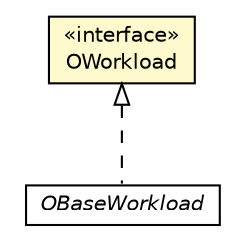 #!/usr/local/bin/dot
#
# Class diagram 
# Generated by UMLGraph version R5_6-24-gf6e263 (http://www.umlgraph.org/)
#

digraph G {
	edge [fontname="Helvetica",fontsize=10,labelfontname="Helvetica",labelfontsize=10];
	node [fontname="Helvetica",fontsize=10,shape=plaintext];
	nodesep=0.25;
	ranksep=0.5;
	// com.orientechnologies.orient.stresstest.workload.OBaseWorkload
	c7549467 [label=<<table title="com.orientechnologies.orient.stresstest.workload.OBaseWorkload" border="0" cellborder="1" cellspacing="0" cellpadding="2" port="p" href="./OBaseWorkload.html">
		<tr><td><table border="0" cellspacing="0" cellpadding="1">
<tr><td align="center" balign="center"><font face="Helvetica-Oblique"> OBaseWorkload </font></td></tr>
		</table></td></tr>
		</table>>, URL="./OBaseWorkload.html", fontname="Helvetica", fontcolor="black", fontsize=10.0];
	// com.orientechnologies.orient.stresstest.workload.OWorkload
	c7549470 [label=<<table title="com.orientechnologies.orient.stresstest.workload.OWorkload" border="0" cellborder="1" cellspacing="0" cellpadding="2" port="p" bgcolor="lemonChiffon" href="./OWorkload.html">
		<tr><td><table border="0" cellspacing="0" cellpadding="1">
<tr><td align="center" balign="center"> &#171;interface&#187; </td></tr>
<tr><td align="center" balign="center"> OWorkload </td></tr>
		</table></td></tr>
		</table>>, URL="./OWorkload.html", fontname="Helvetica", fontcolor="black", fontsize=10.0];
	//com.orientechnologies.orient.stresstest.workload.OBaseWorkload implements com.orientechnologies.orient.stresstest.workload.OWorkload
	c7549470:p -> c7549467:p [dir=back,arrowtail=empty,style=dashed];
}

